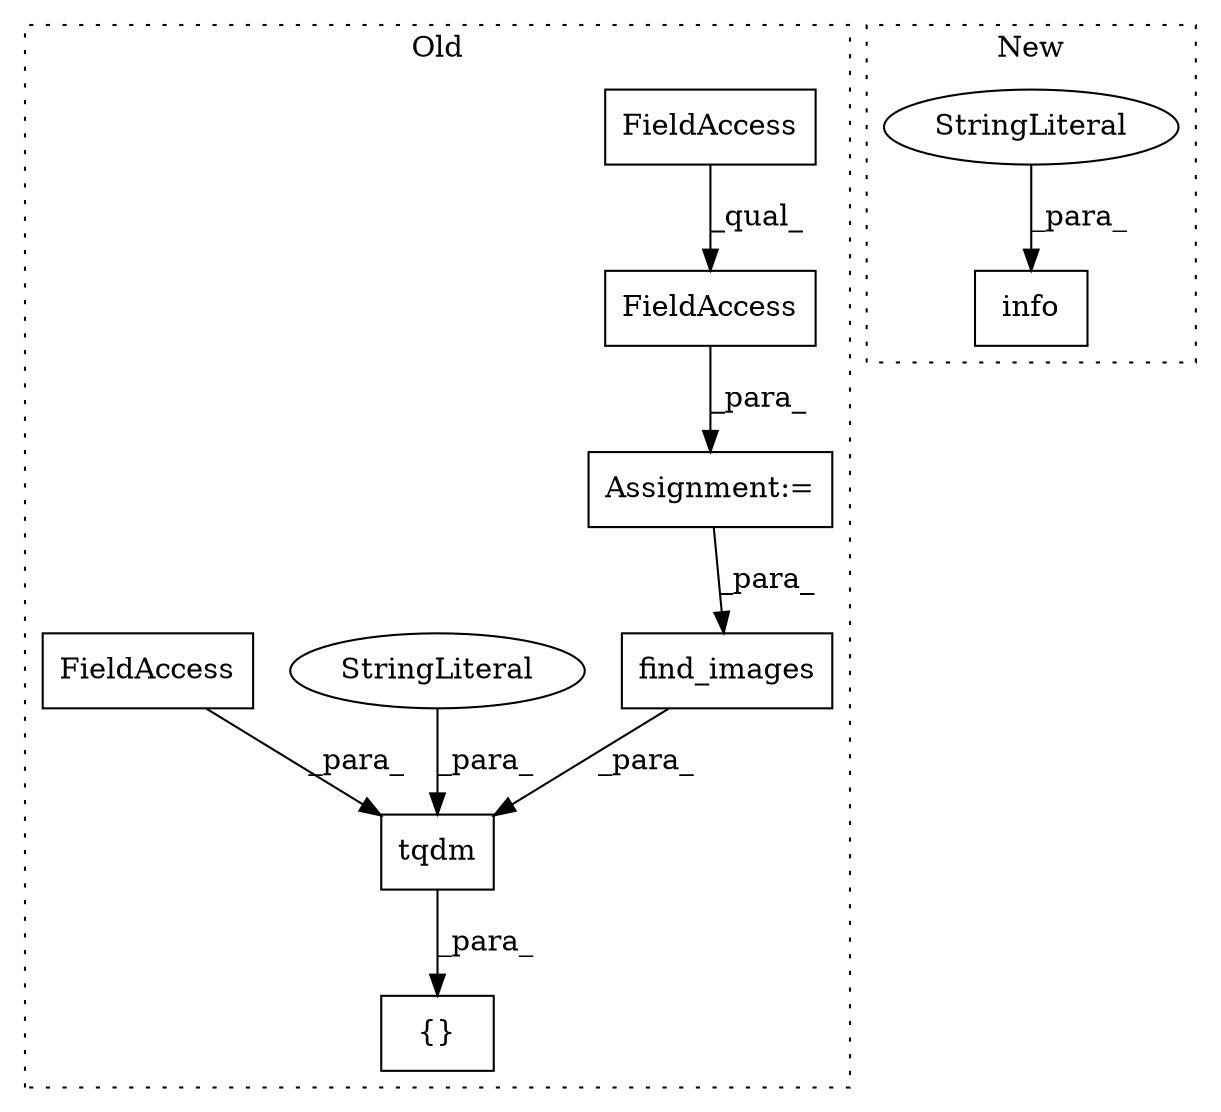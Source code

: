 digraph G {
subgraph cluster0 {
1 [label="find_images" a="32" s="4268,4289" l="12,1" shape="box"];
4 [label="Assignment:=" a="7" s="4068" l="1" shape="box"];
5 [label="FieldAccess" a="22" s="4069" l="19" shape="box"];
6 [label="FieldAccess" a="22" s="4069" l="9" shape="box"];
7 [label="tqdm" a="32" s="4258,4311" l="5,1" shape="box"];
8 [label="StringLiteral" a="45" s="4291" l="9" shape="ellipse"];
9 [label="FieldAccess" a="22" s="4301" l="10" shape="box"];
10 [label="{}" a="4" s="4162,4190" l="1,1" shape="box"];
label = "Old";
style="dotted";
}
subgraph cluster1 {
2 [label="info" a="32" s="5533,5558" l="5,1" shape="box"];
3 [label="StringLiteral" a="45" s="5538" l="20" shape="ellipse"];
label = "New";
style="dotted";
}
1 -> 7 [label="_para_"];
3 -> 2 [label="_para_"];
4 -> 1 [label="_para_"];
5 -> 4 [label="_para_"];
6 -> 5 [label="_qual_"];
7 -> 10 [label="_para_"];
8 -> 7 [label="_para_"];
9 -> 7 [label="_para_"];
}